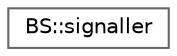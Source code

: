 digraph "Graphical Class Hierarchy"
{
 // LATEX_PDF_SIZE
  bgcolor="transparent";
  edge [fontname=Helvetica,fontsize=10,labelfontname=Helvetica,labelfontsize=10];
  node [fontname=Helvetica,fontsize=10,shape=box,height=0.2,width=0.4];
  rankdir="LR";
  Node0 [id="Node000000",label="BS::signaller",height=0.2,width=0.4,color="grey40", fillcolor="white", style="filled",URL="$classBS_1_1signaller.html",tooltip="A utility class to allow simple signalling between threads."];
}

